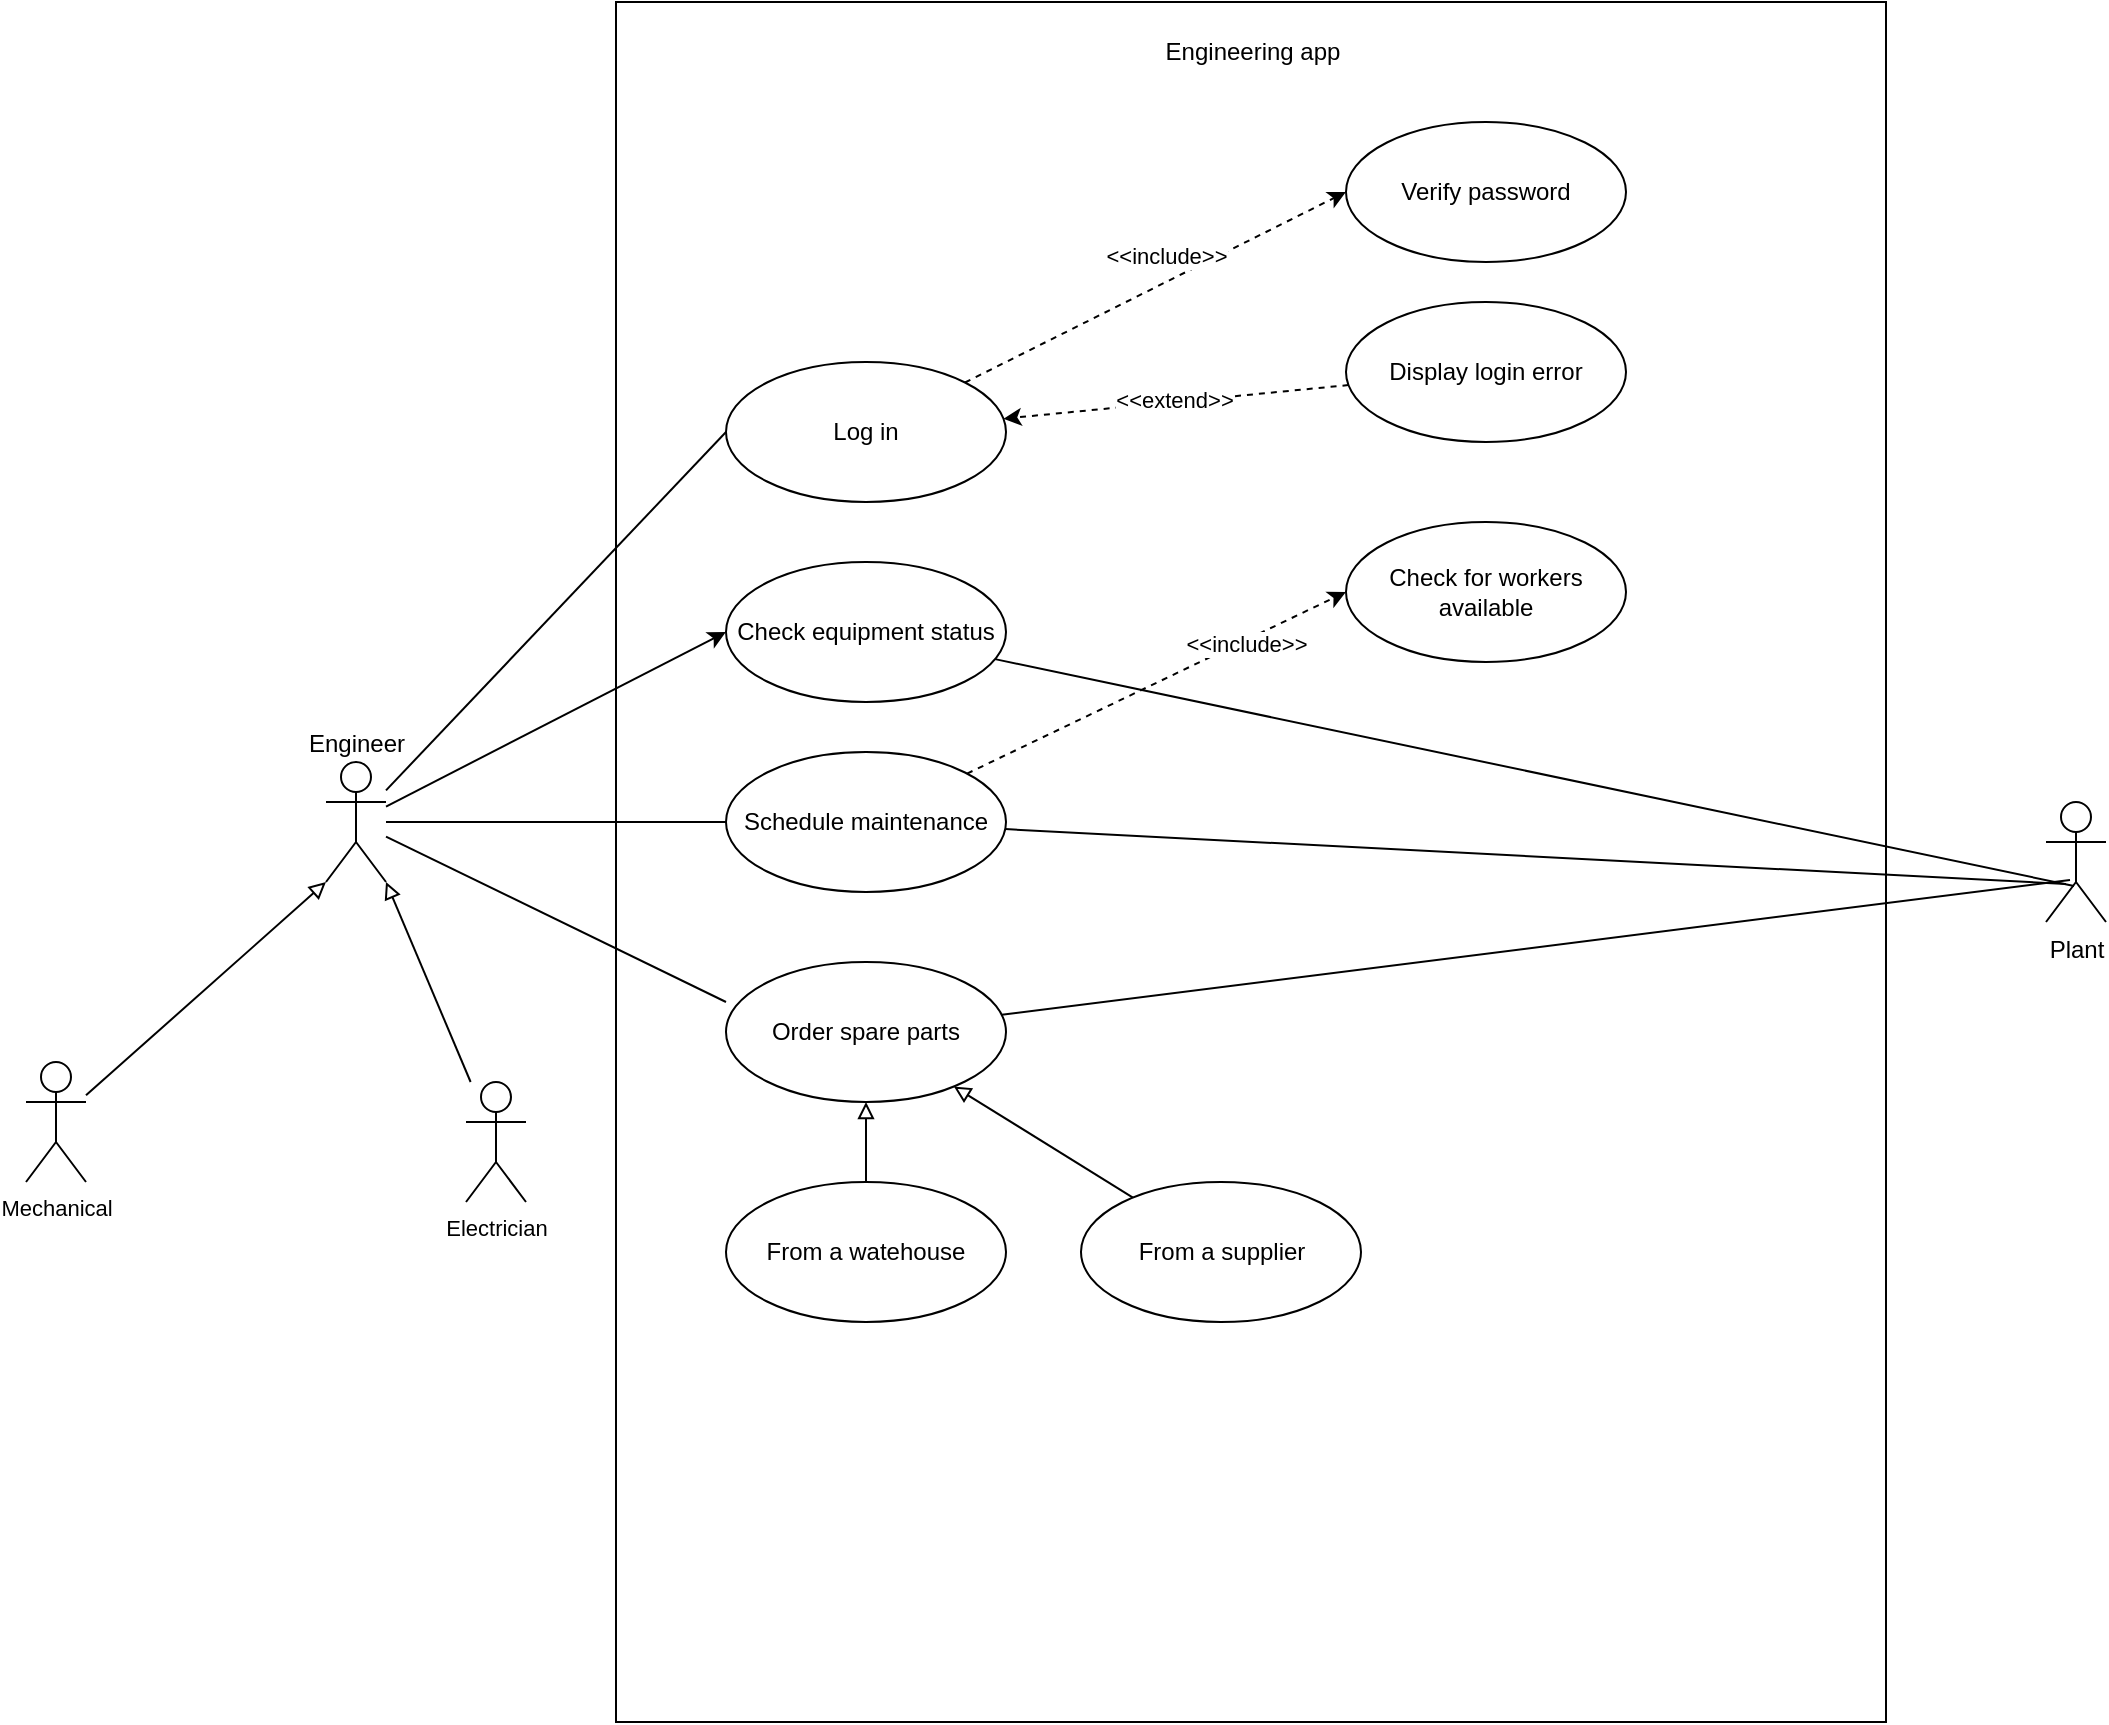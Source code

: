 <mxfile version="24.9.3">
  <diagram name="Страница — 1" id="JD1f81iQRj9RR24szdDB">
    <mxGraphModel dx="2514" dy="918" grid="1" gridSize="10" guides="1" tooltips="1" connect="1" arrows="1" fold="1" page="1" pageScale="1" pageWidth="827" pageHeight="1169" math="0" shadow="0">
      <root>
        <mxCell id="0" />
        <mxCell id="1" parent="0" />
        <mxCell id="9uIF4b2hkLOCixCdteyu-3" value="" style="rounded=0;whiteSpace=wrap;html=1;" vertex="1" parent="1">
          <mxGeometry x="235" y="120" width="635" height="860" as="geometry" />
        </mxCell>
        <mxCell id="9uIF4b2hkLOCixCdteyu-4" value="Engineering app" style="text;html=1;align=center;verticalAlign=middle;resizable=0;points=[];autosize=1;strokeColor=none;fillColor=none;" vertex="1" parent="1">
          <mxGeometry x="497.5" y="130" width="110" height="30" as="geometry" />
        </mxCell>
        <mxCell id="9uIF4b2hkLOCixCdteyu-40" style="rounded=0;orthogonalLoop=1;jettySize=auto;html=1;entryX=0;entryY=0.5;entryDx=0;entryDy=0;endArrow=none;endFill=0;" edge="1" parent="1" source="9uIF4b2hkLOCixCdteyu-6" target="9uIF4b2hkLOCixCdteyu-25">
          <mxGeometry relative="1" as="geometry" />
        </mxCell>
        <mxCell id="9uIF4b2hkLOCixCdteyu-42" style="rounded=0;orthogonalLoop=1;jettySize=auto;html=1;entryX=0;entryY=0.5;entryDx=0;entryDy=0;endArrow=classic;endFill=1;" edge="1" parent="1" source="9uIF4b2hkLOCixCdteyu-6" target="9uIF4b2hkLOCixCdteyu-26">
          <mxGeometry relative="1" as="geometry" />
        </mxCell>
        <mxCell id="9uIF4b2hkLOCixCdteyu-49" style="edgeStyle=none;shape=connector;rounded=0;orthogonalLoop=1;jettySize=auto;html=1;strokeColor=default;align=center;verticalAlign=middle;fontFamily=Helvetica;fontSize=11;fontColor=default;labelBackgroundColor=default;endArrow=none;endFill=0;" edge="1" parent="1" source="9uIF4b2hkLOCixCdteyu-6" target="9uIF4b2hkLOCixCdteyu-27">
          <mxGeometry relative="1" as="geometry" />
        </mxCell>
        <mxCell id="9uIF4b2hkLOCixCdteyu-6" value="Engineer" style="shape=umlActor;verticalLabelPosition=top;verticalAlign=bottom;html=1;labelPosition=center;align=center;" vertex="1" parent="1">
          <mxGeometry x="90" y="500" width="30" height="60" as="geometry" />
        </mxCell>
        <mxCell id="9uIF4b2hkLOCixCdteyu-48" style="rounded=0;orthogonalLoop=1;jettySize=auto;html=1;endArrow=none;endFill=0;exitX=0.467;exitY=0.7;exitDx=0;exitDy=0;exitPerimeter=0;" edge="1" parent="1" source="9uIF4b2hkLOCixCdteyu-9" target="9uIF4b2hkLOCixCdteyu-26">
          <mxGeometry relative="1" as="geometry">
            <mxPoint x="940" y="350" as="sourcePoint" />
          </mxGeometry>
        </mxCell>
        <mxCell id="9uIF4b2hkLOCixCdteyu-9" value="Plant" style="shape=umlActor;verticalLabelPosition=bottom;verticalAlign=top;html=1;" vertex="1" parent="1">
          <mxGeometry x="950" y="520" width="30" height="60" as="geometry" />
        </mxCell>
        <mxCell id="9uIF4b2hkLOCixCdteyu-34" style="rounded=0;orthogonalLoop=1;jettySize=auto;html=1;entryX=0;entryY=0.5;entryDx=0;entryDy=0;dashed=1;" edge="1" parent="1" source="9uIF4b2hkLOCixCdteyu-25" target="9uIF4b2hkLOCixCdteyu-29">
          <mxGeometry relative="1" as="geometry" />
        </mxCell>
        <mxCell id="9uIF4b2hkLOCixCdteyu-35" value="&amp;lt;&amp;lt;include&amp;gt;&amp;gt;" style="edgeLabel;html=1;align=center;verticalAlign=middle;resizable=0;points=[];" vertex="1" connectable="0" parent="9uIF4b2hkLOCixCdteyu-34">
          <mxGeometry y="-5" relative="1" as="geometry">
            <mxPoint x="3" y="-20" as="offset" />
          </mxGeometry>
        </mxCell>
        <mxCell id="9uIF4b2hkLOCixCdteyu-25" value="Log in" style="ellipse;whiteSpace=wrap;html=1;" vertex="1" parent="1">
          <mxGeometry x="290" y="300" width="140" height="70" as="geometry" />
        </mxCell>
        <mxCell id="9uIF4b2hkLOCixCdteyu-26" value="Check equipment status" style="ellipse;whiteSpace=wrap;html=1;" vertex="1" parent="1">
          <mxGeometry x="290" y="400" width="140" height="70" as="geometry" />
        </mxCell>
        <mxCell id="9uIF4b2hkLOCixCdteyu-38" style="rounded=0;orthogonalLoop=1;jettySize=auto;html=1;entryX=0;entryY=0.5;entryDx=0;entryDy=0;dashed=1;" edge="1" parent="1" source="9uIF4b2hkLOCixCdteyu-27" target="9uIF4b2hkLOCixCdteyu-33">
          <mxGeometry relative="1" as="geometry" />
        </mxCell>
        <mxCell id="9uIF4b2hkLOCixCdteyu-27" value="Schedule maintenance" style="ellipse;whiteSpace=wrap;html=1;" vertex="1" parent="1">
          <mxGeometry x="290" y="495" width="140" height="70" as="geometry" />
        </mxCell>
        <mxCell id="9uIF4b2hkLOCixCdteyu-28" value="Order spare parts" style="ellipse;whiteSpace=wrap;html=1;" vertex="1" parent="1">
          <mxGeometry x="290" y="600" width="140" height="70" as="geometry" />
        </mxCell>
        <mxCell id="9uIF4b2hkLOCixCdteyu-29" value="Verify password" style="ellipse;whiteSpace=wrap;html=1;" vertex="1" parent="1">
          <mxGeometry x="600" y="180" width="140" height="70" as="geometry" />
        </mxCell>
        <mxCell id="9uIF4b2hkLOCixCdteyu-36" style="rounded=0;orthogonalLoop=1;jettySize=auto;html=1;dashed=1;" edge="1" parent="1" source="9uIF4b2hkLOCixCdteyu-30" target="9uIF4b2hkLOCixCdteyu-25">
          <mxGeometry relative="1" as="geometry" />
        </mxCell>
        <mxCell id="9uIF4b2hkLOCixCdteyu-37" value="&amp;lt;&amp;lt;extend&amp;gt;&amp;gt;" style="edgeLabel;html=1;align=center;verticalAlign=middle;resizable=0;points=[];" vertex="1" connectable="0" parent="9uIF4b2hkLOCixCdteyu-36">
          <mxGeometry x="0.015" y="-1" relative="1" as="geometry">
            <mxPoint as="offset" />
          </mxGeometry>
        </mxCell>
        <mxCell id="9uIF4b2hkLOCixCdteyu-30" value="Display login error" style="ellipse;whiteSpace=wrap;html=1;" vertex="1" parent="1">
          <mxGeometry x="600" y="270" width="140" height="70" as="geometry" />
        </mxCell>
        <mxCell id="9uIF4b2hkLOCixCdteyu-64" style="edgeStyle=none;shape=connector;rounded=0;orthogonalLoop=1;jettySize=auto;html=1;entryX=0.5;entryY=1;entryDx=0;entryDy=0;strokeColor=default;align=center;verticalAlign=middle;fontFamily=Helvetica;fontSize=11;fontColor=default;labelBackgroundColor=default;endArrow=block;endFill=0;" edge="1" parent="1" source="9uIF4b2hkLOCixCdteyu-31" target="9uIF4b2hkLOCixCdteyu-28">
          <mxGeometry relative="1" as="geometry" />
        </mxCell>
        <mxCell id="9uIF4b2hkLOCixCdteyu-31" value="From a watehouse" style="ellipse;whiteSpace=wrap;html=1;" vertex="1" parent="1">
          <mxGeometry x="290" y="710" width="140" height="70" as="geometry" />
        </mxCell>
        <mxCell id="9uIF4b2hkLOCixCdteyu-65" style="edgeStyle=none;shape=connector;rounded=0;orthogonalLoop=1;jettySize=auto;html=1;strokeColor=default;align=center;verticalAlign=middle;fontFamily=Helvetica;fontSize=11;fontColor=default;labelBackgroundColor=default;endArrow=block;endFill=0;" edge="1" parent="1" source="9uIF4b2hkLOCixCdteyu-32" target="9uIF4b2hkLOCixCdteyu-28">
          <mxGeometry relative="1" as="geometry" />
        </mxCell>
        <mxCell id="9uIF4b2hkLOCixCdteyu-32" value="From a supplier" style="ellipse;whiteSpace=wrap;html=1;" vertex="1" parent="1">
          <mxGeometry x="467.5" y="710" width="140" height="70" as="geometry" />
        </mxCell>
        <mxCell id="9uIF4b2hkLOCixCdteyu-33" value="Check for workers available" style="ellipse;whiteSpace=wrap;html=1;" vertex="1" parent="1">
          <mxGeometry x="600" y="380" width="140" height="70" as="geometry" />
        </mxCell>
        <mxCell id="9uIF4b2hkLOCixCdteyu-50" style="edgeStyle=none;shape=connector;rounded=0;orthogonalLoop=1;jettySize=auto;html=1;strokeColor=default;align=center;verticalAlign=middle;fontFamily=Helvetica;fontSize=11;fontColor=default;labelBackgroundColor=default;endArrow=none;endFill=0;" edge="1" parent="1" source="9uIF4b2hkLOCixCdteyu-6">
          <mxGeometry relative="1" as="geometry">
            <mxPoint x="290" y="620" as="targetPoint" />
          </mxGeometry>
        </mxCell>
        <mxCell id="9uIF4b2hkLOCixCdteyu-51" value="&amp;lt;&amp;lt;include&amp;gt;&amp;gt;" style="edgeLabel;html=1;align=center;verticalAlign=middle;resizable=0;points=[];" vertex="1" connectable="0" parent="1">
          <mxGeometry x="490.001" y="440.004" as="geometry">
            <mxPoint x="60" y="1" as="offset" />
          </mxGeometry>
        </mxCell>
        <mxCell id="9uIF4b2hkLOCixCdteyu-52" style="edgeStyle=none;shape=connector;rounded=0;orthogonalLoop=1;jettySize=auto;html=1;entryX=0.333;entryY=0.683;entryDx=0;entryDy=0;entryPerimeter=0;strokeColor=default;align=center;verticalAlign=middle;fontFamily=Helvetica;fontSize=11;fontColor=default;labelBackgroundColor=default;endArrow=none;endFill=0;" edge="1" parent="1" source="9uIF4b2hkLOCixCdteyu-27" target="9uIF4b2hkLOCixCdteyu-9">
          <mxGeometry relative="1" as="geometry" />
        </mxCell>
        <mxCell id="9uIF4b2hkLOCixCdteyu-53" style="edgeStyle=none;shape=connector;rounded=0;orthogonalLoop=1;jettySize=auto;html=1;entryX=0.4;entryY=0.65;entryDx=0;entryDy=0;entryPerimeter=0;strokeColor=default;align=center;verticalAlign=middle;fontFamily=Helvetica;fontSize=11;fontColor=default;labelBackgroundColor=default;endArrow=none;endFill=0;" edge="1" parent="1" source="9uIF4b2hkLOCixCdteyu-28" target="9uIF4b2hkLOCixCdteyu-9">
          <mxGeometry relative="1" as="geometry" />
        </mxCell>
        <mxCell id="9uIF4b2hkLOCixCdteyu-59" style="edgeStyle=none;shape=connector;rounded=0;orthogonalLoop=1;jettySize=auto;html=1;strokeColor=default;align=center;verticalAlign=middle;fontFamily=Helvetica;fontSize=11;fontColor=default;labelBackgroundColor=default;endArrow=block;endFill=0;entryX=0;entryY=1;entryDx=0;entryDy=0;entryPerimeter=0;" edge="1" parent="1" source="9uIF4b2hkLOCixCdteyu-57" target="9uIF4b2hkLOCixCdteyu-6">
          <mxGeometry relative="1" as="geometry" />
        </mxCell>
        <mxCell id="9uIF4b2hkLOCixCdteyu-57" value="Mechanical&lt;div&gt;&lt;br&gt;&lt;/div&gt;" style="shape=umlActor;verticalLabelPosition=bottom;verticalAlign=top;html=1;fontFamily=Helvetica;fontSize=11;fontColor=default;labelBackgroundColor=default;" vertex="1" parent="1">
          <mxGeometry x="-60" y="650" width="30" height="60" as="geometry" />
        </mxCell>
        <mxCell id="9uIF4b2hkLOCixCdteyu-58" value="&lt;div&gt;Electrician&lt;/div&gt;" style="shape=umlActor;verticalLabelPosition=bottom;verticalAlign=top;html=1;fontFamily=Helvetica;fontSize=11;fontColor=default;labelBackgroundColor=default;" vertex="1" parent="1">
          <mxGeometry x="160" y="660" width="30" height="60" as="geometry" />
        </mxCell>
        <mxCell id="9uIF4b2hkLOCixCdteyu-61" style="edgeStyle=none;shape=connector;rounded=0;orthogonalLoop=1;jettySize=auto;html=1;strokeColor=default;align=center;verticalAlign=middle;fontFamily=Helvetica;fontSize=11;fontColor=default;labelBackgroundColor=default;endArrow=block;endFill=0;entryX=1;entryY=1;entryDx=0;entryDy=0;entryPerimeter=0;" edge="1" parent="1" source="9uIF4b2hkLOCixCdteyu-58" target="9uIF4b2hkLOCixCdteyu-6">
          <mxGeometry relative="1" as="geometry">
            <mxPoint x="130" y="560" as="targetPoint" />
          </mxGeometry>
        </mxCell>
      </root>
    </mxGraphModel>
  </diagram>
</mxfile>
